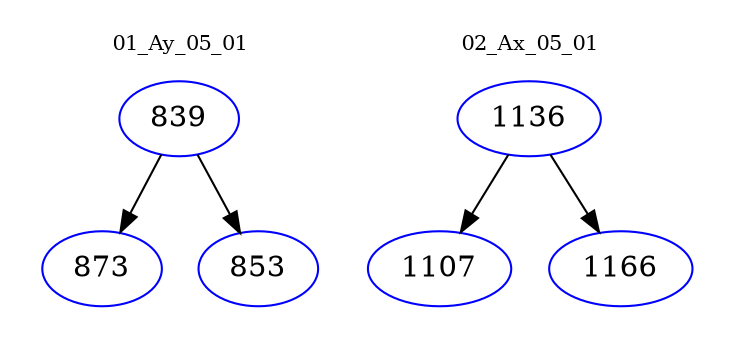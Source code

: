 digraph{
subgraph cluster_0 {
color = white
label = "01_Ay_05_01";
fontsize=10;
T0_839 [label="839", color="blue"]
T0_839 -> T0_873 [color="black"]
T0_873 [label="873", color="blue"]
T0_839 -> T0_853 [color="black"]
T0_853 [label="853", color="blue"]
}
subgraph cluster_1 {
color = white
label = "02_Ax_05_01";
fontsize=10;
T1_1136 [label="1136", color="blue"]
T1_1136 -> T1_1107 [color="black"]
T1_1107 [label="1107", color="blue"]
T1_1136 -> T1_1166 [color="black"]
T1_1166 [label="1166", color="blue"]
}
}
